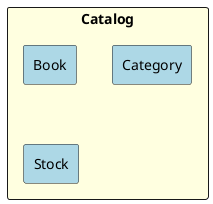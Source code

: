 @startuml catalog_context
rectangle Catalog #lightyellow {
    rectangle Book #lightblue
    rectangle Category #lightblue
    rectangle Stock #lightblue
}
@enduml
